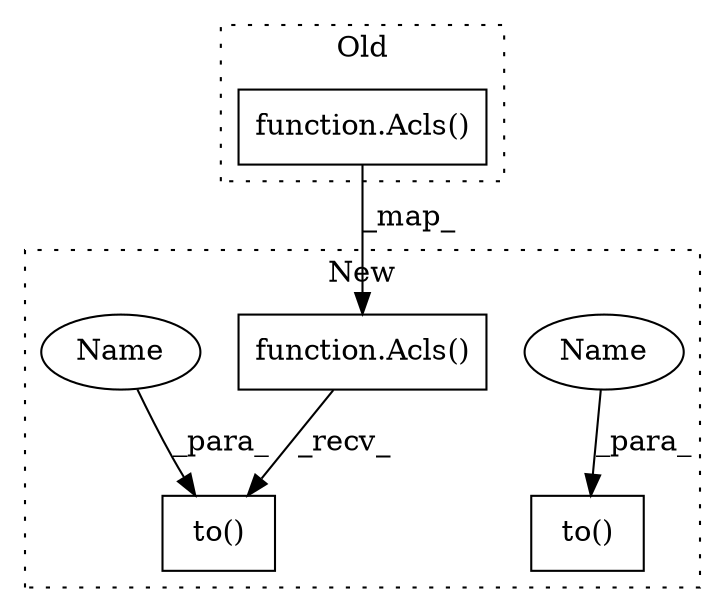 digraph G {
subgraph cluster0 {
1 [label="function.Acls()" a="75" s="4318" l="6" shape="box"];
label = "Old";
style="dotted";
}
subgraph cluster1 {
2 [label="function.Acls()" a="75" s="4402" l="6" shape="box"];
3 [label="to()" a="75" s="4402,4428" l="20,1" shape="box"];
4 [label="to()" a="75" s="4438,4464" l="20,1" shape="box"];
5 [label="Name" a="87" s="4458" l="6" shape="ellipse"];
6 [label="Name" a="87" s="4422" l="6" shape="ellipse"];
label = "New";
style="dotted";
}
1 -> 2 [label="_map_"];
2 -> 3 [label="_recv_"];
5 -> 4 [label="_para_"];
6 -> 3 [label="_para_"];
}